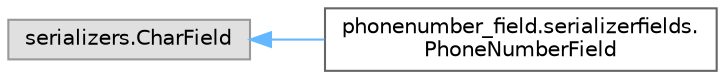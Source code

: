 digraph "Graphical Class Hierarchy"
{
 // LATEX_PDF_SIZE
  bgcolor="transparent";
  edge [fontname=Helvetica,fontsize=10,labelfontname=Helvetica,labelfontsize=10];
  node [fontname=Helvetica,fontsize=10,shape=box,height=0.2,width=0.4];
  rankdir="LR";
  Node0 [id="Node000000",label="serializers.CharField",height=0.2,width=0.4,color="grey60", fillcolor="#E0E0E0", style="filled",tooltip=" "];
  Node0 -> Node1 [id="edge4170_Node000000_Node000001",dir="back",color="steelblue1",style="solid",tooltip=" "];
  Node1 [id="Node000001",label="phonenumber_field.serializerfields.\lPhoneNumberField",height=0.2,width=0.4,color="grey40", fillcolor="white", style="filled",URL="$classphonenumber__field_1_1serializerfields_1_1_phone_number_field.html",tooltip=" "];
}
